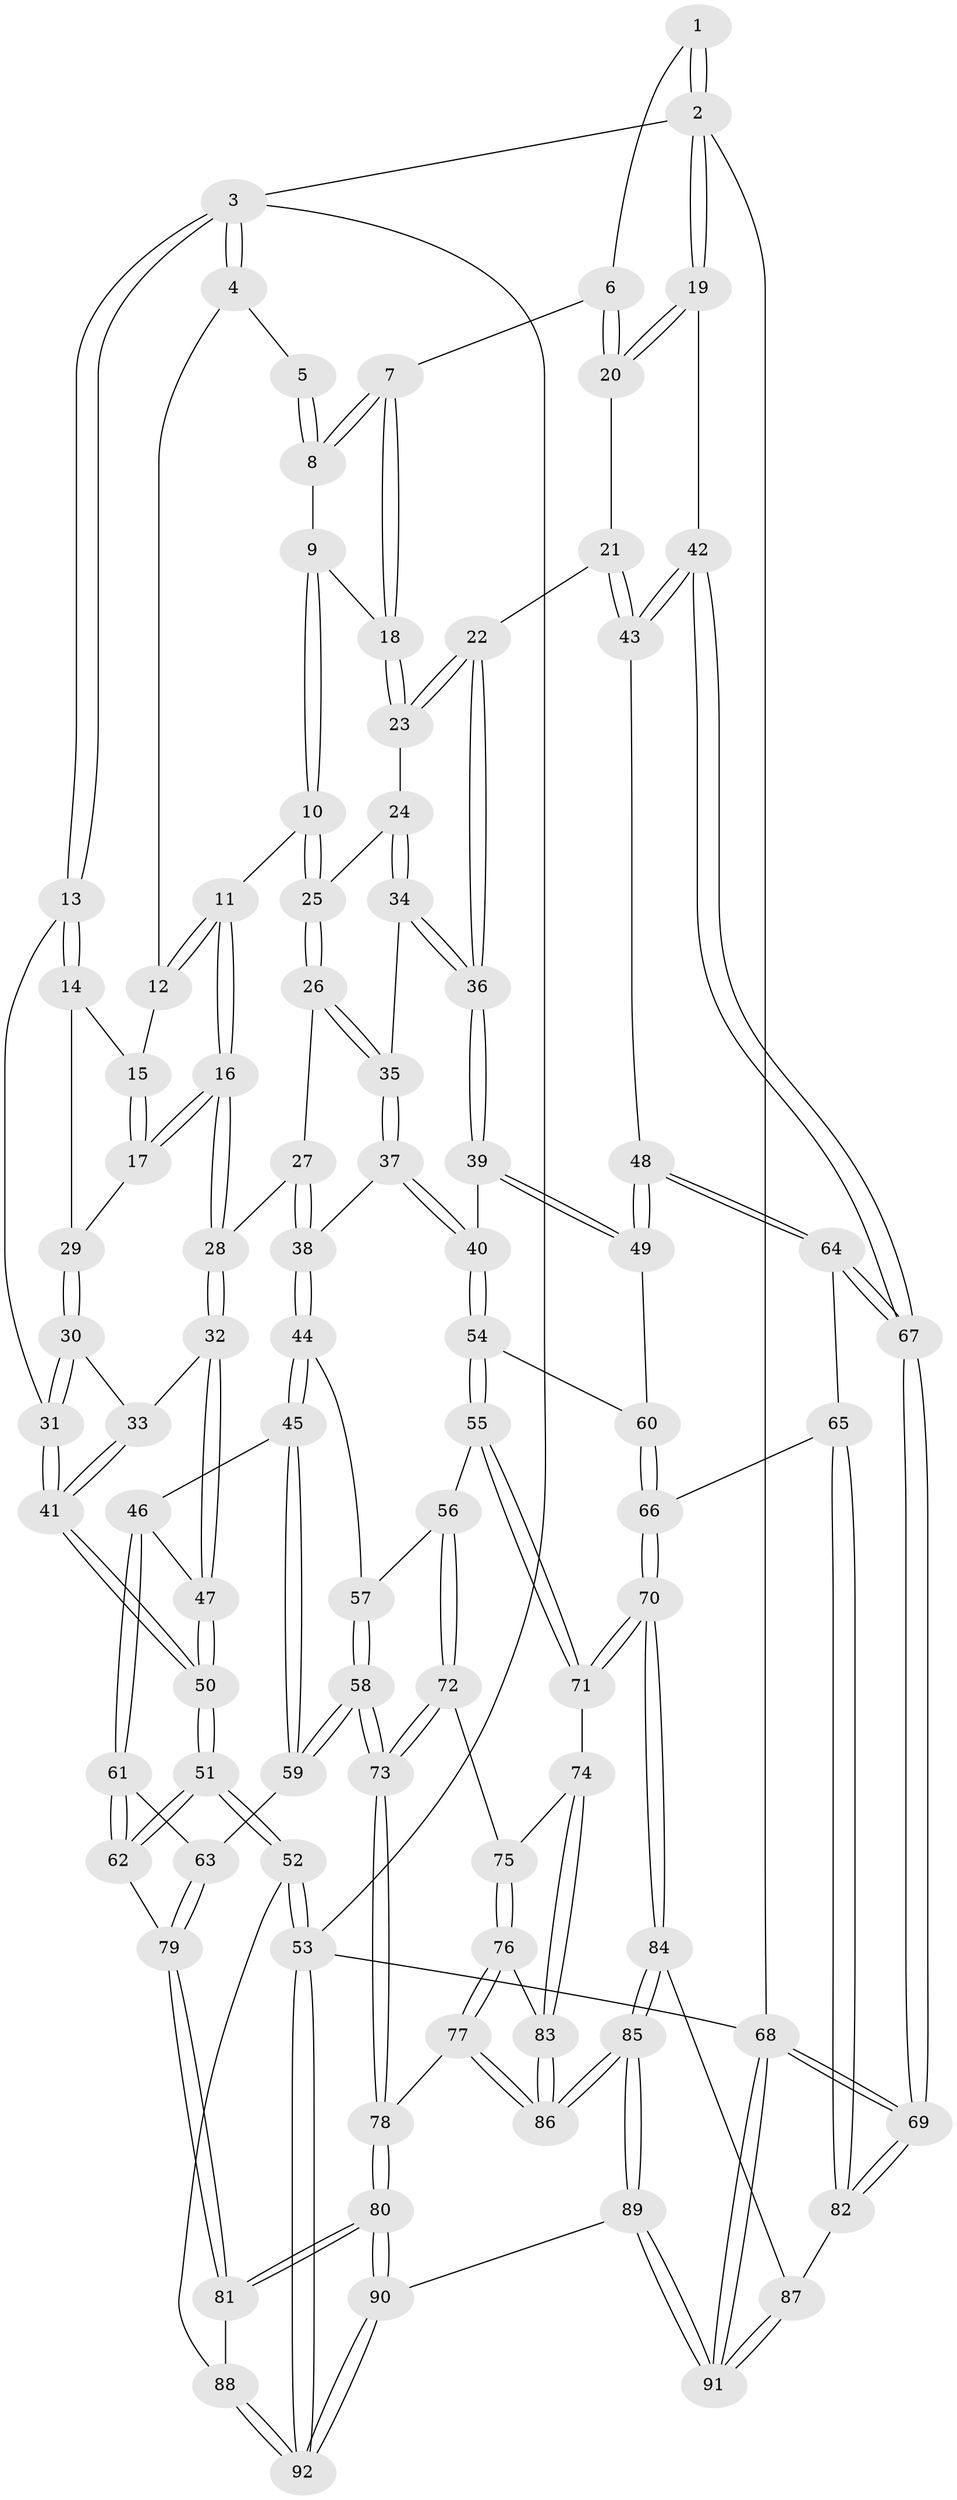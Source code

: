 // coarse degree distribution, {4: 0.4528301886792453, 6: 0.11320754716981132, 2: 0.018867924528301886, 5: 0.37735849056603776, 3: 0.03773584905660377}
// Generated by graph-tools (version 1.1) at 2025/52/02/27/25 19:52:43]
// undirected, 92 vertices, 227 edges
graph export_dot {
graph [start="1"]
  node [color=gray90,style=filled];
  1 [pos="+0.9727373652860525+0"];
  2 [pos="+1+0"];
  3 [pos="+0+0"];
  4 [pos="+0.3986142760556032+0"];
  5 [pos="+0.6085107269350948+0"];
  6 [pos="+0.8203497754713834+0.13687404753530932"];
  7 [pos="+0.7047926128022578+0.12163136352722613"];
  8 [pos="+0.6174000639914772+0"];
  9 [pos="+0.5188380177304075+0.12101438168097231"];
  10 [pos="+0.3934903264470538+0.16270319535874403"];
  11 [pos="+0.3904334574877042+0.1616100015293331"];
  12 [pos="+0.3918101579275615+0"];
  13 [pos="+0+0"];
  14 [pos="+0+0"];
  15 [pos="+0.2352546799714157+0.07020270965207859"];
  16 [pos="+0.28734952299443745+0.22474982089602377"];
  17 [pos="+0.267229860290708+0.20711358783902992"];
  18 [pos="+0.6755200106778488+0.15822002136198196"];
  19 [pos="+1+0.13517603638095727"];
  20 [pos="+0.8844484147789472+0.17531388264681488"];
  21 [pos="+0.8109806821995516+0.38706807717565783"];
  22 [pos="+0.740704674588029+0.40034099062041556"];
  23 [pos="+0.6421344487588221+0.2487439219867472"];
  24 [pos="+0.6270254750578332+0.2528548163912339"];
  25 [pos="+0.45933573929471766+0.21978446861756612"];
  26 [pos="+0.4742224233771585+0.3448124363605187"];
  27 [pos="+0.4574588082024302+0.3555720459146595"];
  28 [pos="+0.25148217441827975+0.3625969972610678"];
  29 [pos="+0.09603313480684204+0.12610577411778778"];
  30 [pos="+0.09855788789027894+0.29115958223183663"];
  31 [pos="+0+0.008200482295670367"];
  32 [pos="+0.23544712634663592+0.3900265261429819"];
  33 [pos="+0.12457055791057088+0.3324501672749791"];
  34 [pos="+0.549499984901398+0.33949598373333495"];
  35 [pos="+0.5282465487111114+0.3599617325225146"];
  36 [pos="+0.7050567716059954+0.4511116295364781"];
  37 [pos="+0.5725989239529072+0.498311035834327"];
  38 [pos="+0.45103021917072716+0.5099500996218551"];
  39 [pos="+0.703335910706995+0.4537198316234034"];
  40 [pos="+0.5967459881473441+0.5073822791631031"];
  41 [pos="+0+0.3778748148448163"];
  42 [pos="+1+0.47299687385635103"];
  43 [pos="+0.9782279672179321+0.4676138688512859"];
  44 [pos="+0.4391832549022612+0.5146760898306248"];
  45 [pos="+0.2708259136571605+0.4977069550545859"];
  46 [pos="+0.2536334219614316+0.4884338579453499"];
  47 [pos="+0.23356444991624176+0.4537576772308341"];
  48 [pos="+0.8122338514839438+0.6302835206933965"];
  49 [pos="+0.7942509153075823+0.6204252750497268"];
  50 [pos="+0+0.5569171690799046"];
  51 [pos="+0+0.7232632053224055"];
  52 [pos="+0+0.9163885673229456"];
  53 [pos="+0+1"];
  54 [pos="+0.6062356126454983+0.6608119179206308"];
  55 [pos="+0.6060586137199254+0.661213246661903"];
  56 [pos="+0.5516238831800574+0.6904456635897982"];
  57 [pos="+0.4455925398513475+0.5567165565715538"];
  58 [pos="+0.4320958999607811+0.7400963450033713"];
  59 [pos="+0.3700431846252385+0.7110271155813249"];
  60 [pos="+0.7066974561204629+0.6449632312741799"];
  61 [pos="+0.1751330730631224+0.6632223846201623"];
  62 [pos="+0+0.7220335619250888"];
  63 [pos="+0.23456489415888057+0.7600078597744606"];
  64 [pos="+0.8276872006288001+0.6716792950931774"];
  65 [pos="+0.7995634834796951+0.7587844138559051"];
  66 [pos="+0.7610775870692114+0.8144553132399608"];
  67 [pos="+1+0.7404187814690318"];
  68 [pos="+1+1"];
  69 [pos="+1+0.7548615102433219"];
  70 [pos="+0.753415345035347+0.8268194080398988"];
  71 [pos="+0.7004337774787335+0.8017823502243264"];
  72 [pos="+0.5284889929766429+0.7085393877803524"];
  73 [pos="+0.43414553911190584+0.7419812192531108"];
  74 [pos="+0.603437023314373+0.8326099319720758"];
  75 [pos="+0.5675753916636628+0.7868489139610467"];
  76 [pos="+0.5054825257310268+0.8551581037253366"];
  77 [pos="+0.4560101003490799+0.8562269439153051"];
  78 [pos="+0.4292551152637233+0.851186385094538"];
  79 [pos="+0.2168880304332785+0.853629577596352"];
  80 [pos="+0.36128450529805+0.947217361229979"];
  81 [pos="+0.22086208259715964+0.8710931037333831"];
  82 [pos="+1+0.8083590367806353"];
  83 [pos="+0.5793161372632769+0.8611397610333514"];
  84 [pos="+0.7851376061162043+0.9293645700936994"];
  85 [pos="+0.7181050191342465+1"];
  86 [pos="+0.6121638999713143+0.9870471893355014"];
  87 [pos="+1+0.828448015458292"];
  88 [pos="+0.15983172717175623+0.9175884330656031"];
  89 [pos="+0.7170421062086345+1"];
  90 [pos="+0.4161839771327418+1"];
  91 [pos="+0.7814181645517897+1"];
  92 [pos="+0.12904203927949065+1"];
  1 -- 2;
  1 -- 2;
  1 -- 6;
  2 -- 3;
  2 -- 19;
  2 -- 19;
  2 -- 68;
  3 -- 4;
  3 -- 4;
  3 -- 13;
  3 -- 13;
  3 -- 53;
  4 -- 5;
  4 -- 12;
  5 -- 8;
  5 -- 8;
  6 -- 7;
  6 -- 20;
  6 -- 20;
  7 -- 8;
  7 -- 8;
  7 -- 18;
  7 -- 18;
  8 -- 9;
  9 -- 10;
  9 -- 10;
  9 -- 18;
  10 -- 11;
  10 -- 25;
  10 -- 25;
  11 -- 12;
  11 -- 12;
  11 -- 16;
  11 -- 16;
  12 -- 15;
  13 -- 14;
  13 -- 14;
  13 -- 31;
  14 -- 15;
  14 -- 29;
  15 -- 17;
  15 -- 17;
  16 -- 17;
  16 -- 17;
  16 -- 28;
  16 -- 28;
  17 -- 29;
  18 -- 23;
  18 -- 23;
  19 -- 20;
  19 -- 20;
  19 -- 42;
  20 -- 21;
  21 -- 22;
  21 -- 43;
  21 -- 43;
  22 -- 23;
  22 -- 23;
  22 -- 36;
  22 -- 36;
  23 -- 24;
  24 -- 25;
  24 -- 34;
  24 -- 34;
  25 -- 26;
  25 -- 26;
  26 -- 27;
  26 -- 35;
  26 -- 35;
  27 -- 28;
  27 -- 38;
  27 -- 38;
  28 -- 32;
  28 -- 32;
  29 -- 30;
  29 -- 30;
  30 -- 31;
  30 -- 31;
  30 -- 33;
  31 -- 41;
  31 -- 41;
  32 -- 33;
  32 -- 47;
  32 -- 47;
  33 -- 41;
  33 -- 41;
  34 -- 35;
  34 -- 36;
  34 -- 36;
  35 -- 37;
  35 -- 37;
  36 -- 39;
  36 -- 39;
  37 -- 38;
  37 -- 40;
  37 -- 40;
  38 -- 44;
  38 -- 44;
  39 -- 40;
  39 -- 49;
  39 -- 49;
  40 -- 54;
  40 -- 54;
  41 -- 50;
  41 -- 50;
  42 -- 43;
  42 -- 43;
  42 -- 67;
  42 -- 67;
  43 -- 48;
  44 -- 45;
  44 -- 45;
  44 -- 57;
  45 -- 46;
  45 -- 59;
  45 -- 59;
  46 -- 47;
  46 -- 61;
  46 -- 61;
  47 -- 50;
  47 -- 50;
  48 -- 49;
  48 -- 49;
  48 -- 64;
  48 -- 64;
  49 -- 60;
  50 -- 51;
  50 -- 51;
  51 -- 52;
  51 -- 52;
  51 -- 62;
  51 -- 62;
  52 -- 53;
  52 -- 53;
  52 -- 88;
  53 -- 92;
  53 -- 92;
  53 -- 68;
  54 -- 55;
  54 -- 55;
  54 -- 60;
  55 -- 56;
  55 -- 71;
  55 -- 71;
  56 -- 57;
  56 -- 72;
  56 -- 72;
  57 -- 58;
  57 -- 58;
  58 -- 59;
  58 -- 59;
  58 -- 73;
  58 -- 73;
  59 -- 63;
  60 -- 66;
  60 -- 66;
  61 -- 62;
  61 -- 62;
  61 -- 63;
  62 -- 79;
  63 -- 79;
  63 -- 79;
  64 -- 65;
  64 -- 67;
  64 -- 67;
  65 -- 66;
  65 -- 82;
  65 -- 82;
  66 -- 70;
  66 -- 70;
  67 -- 69;
  67 -- 69;
  68 -- 69;
  68 -- 69;
  68 -- 91;
  68 -- 91;
  69 -- 82;
  69 -- 82;
  70 -- 71;
  70 -- 71;
  70 -- 84;
  70 -- 84;
  71 -- 74;
  72 -- 73;
  72 -- 73;
  72 -- 75;
  73 -- 78;
  73 -- 78;
  74 -- 75;
  74 -- 83;
  74 -- 83;
  75 -- 76;
  75 -- 76;
  76 -- 77;
  76 -- 77;
  76 -- 83;
  77 -- 78;
  77 -- 86;
  77 -- 86;
  78 -- 80;
  78 -- 80;
  79 -- 81;
  79 -- 81;
  80 -- 81;
  80 -- 81;
  80 -- 90;
  80 -- 90;
  81 -- 88;
  82 -- 87;
  83 -- 86;
  83 -- 86;
  84 -- 85;
  84 -- 85;
  84 -- 87;
  85 -- 86;
  85 -- 86;
  85 -- 89;
  85 -- 89;
  87 -- 91;
  87 -- 91;
  88 -- 92;
  88 -- 92;
  89 -- 90;
  89 -- 91;
  89 -- 91;
  90 -- 92;
  90 -- 92;
}
